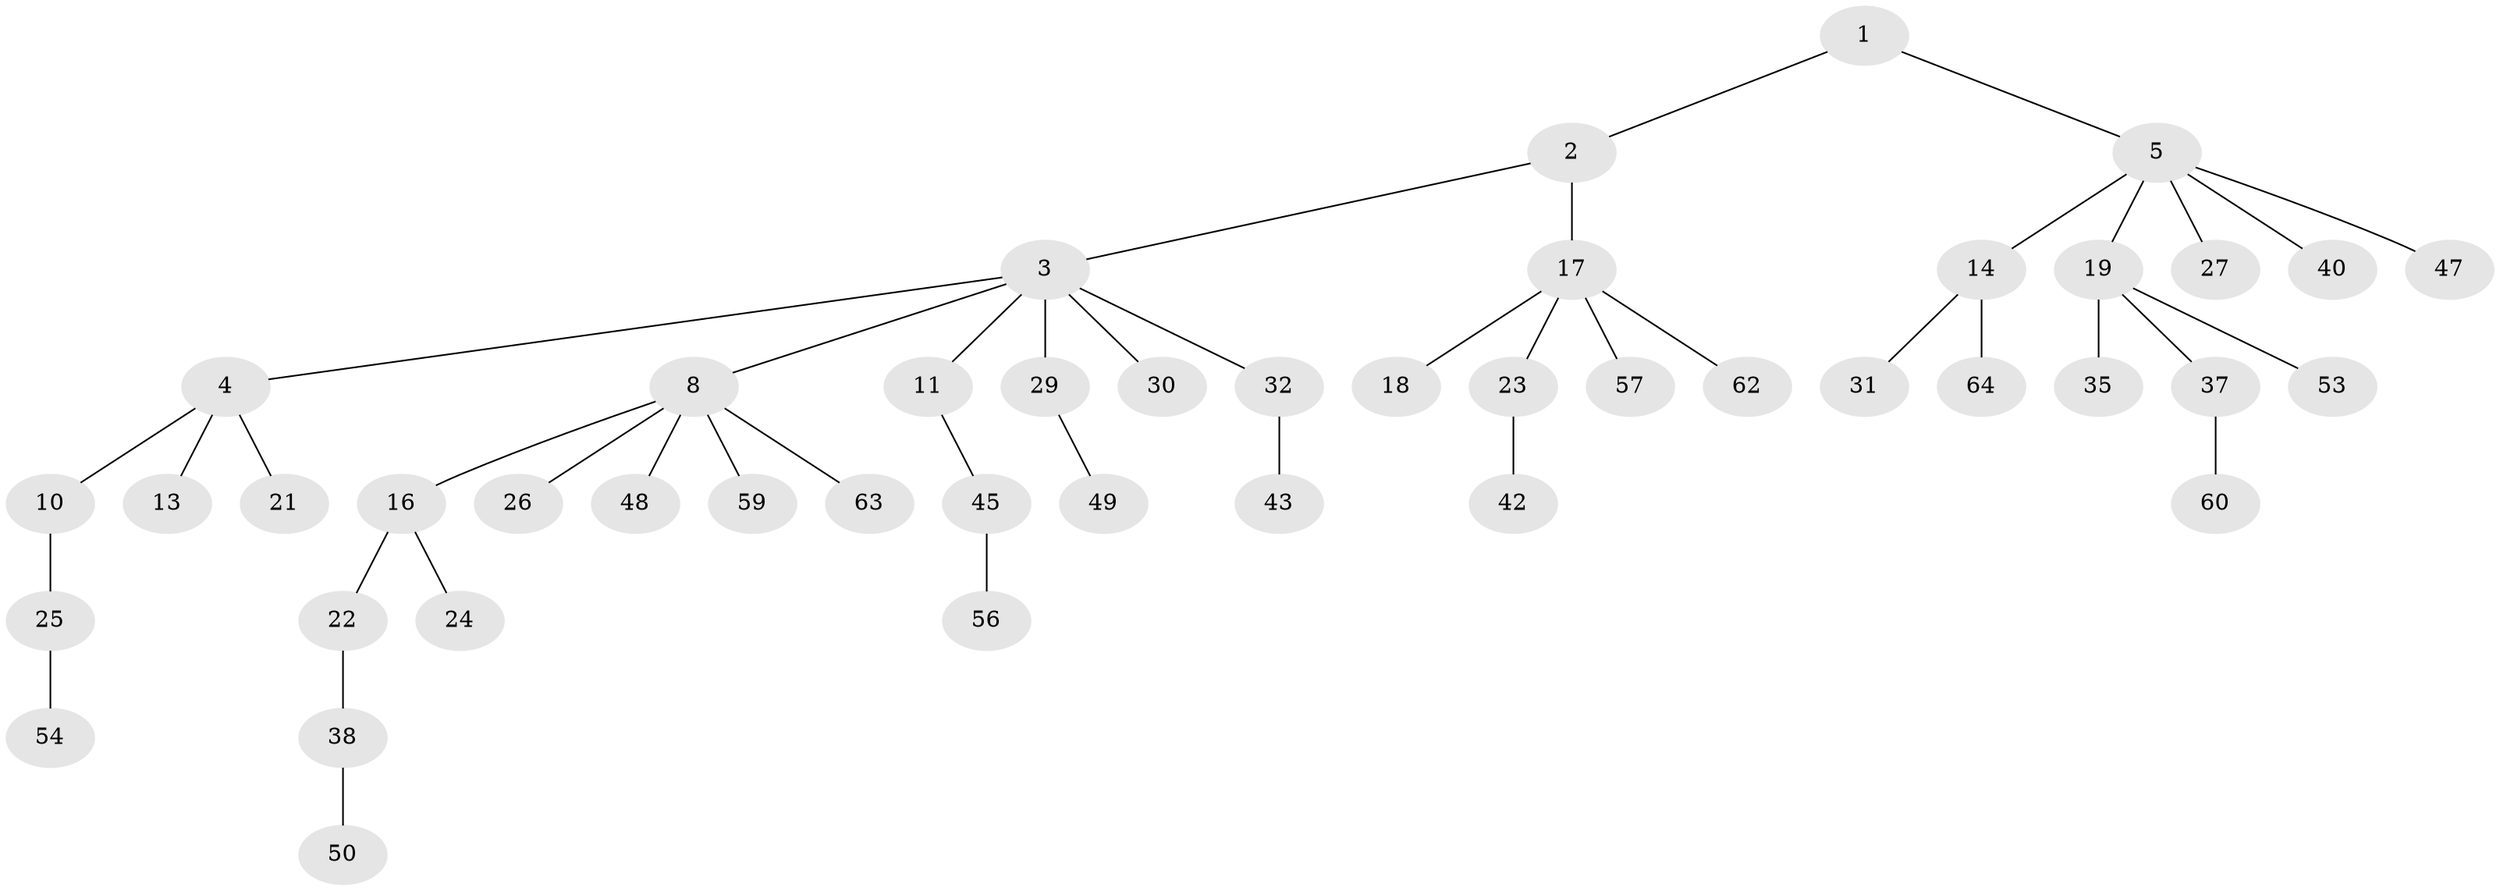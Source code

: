 // original degree distribution, {2: 0.375, 4: 0.03125, 3: 0.109375, 5: 0.03125, 6: 0.03125, 1: 0.421875}
// Generated by graph-tools (version 1.1) at 2025/42/03/06/25 10:42:05]
// undirected, 45 vertices, 44 edges
graph export_dot {
graph [start="1"]
  node [color=gray90,style=filled];
  1;
  2 [super="+46"];
  3 [super="+7"];
  4 [super="+6"];
  5 [super="+9"];
  8 [super="+15"];
  10 [super="+12"];
  11 [super="+28"];
  13;
  14 [super="+20"];
  16;
  17 [super="+55"];
  18;
  19 [super="+34"];
  21 [super="+58"];
  22 [super="+33"];
  23;
  24 [super="+44"];
  25 [super="+41"];
  26;
  27;
  29;
  30;
  31;
  32 [super="+36"];
  35;
  37 [super="+52"];
  38 [super="+39"];
  40;
  42;
  43;
  45 [super="+51"];
  47;
  48;
  49 [super="+61"];
  50;
  53;
  54;
  56;
  57;
  59;
  60;
  62;
  63;
  64;
  1 -- 2;
  1 -- 5;
  2 -- 3;
  2 -- 17;
  3 -- 4;
  3 -- 29;
  3 -- 32;
  3 -- 8;
  3 -- 11;
  3 -- 30;
  4 -- 21;
  4 -- 10;
  4 -- 13;
  5 -- 19;
  5 -- 40;
  5 -- 27;
  5 -- 14;
  5 -- 47;
  8 -- 59;
  8 -- 16;
  8 -- 48;
  8 -- 26;
  8 -- 63;
  10 -- 25;
  11 -- 45;
  14 -- 64;
  14 -- 31;
  16 -- 22;
  16 -- 24;
  17 -- 18;
  17 -- 23;
  17 -- 57;
  17 -- 62;
  19 -- 53;
  19 -- 35;
  19 -- 37;
  22 -- 38;
  23 -- 42;
  25 -- 54;
  29 -- 49;
  32 -- 43;
  37 -- 60;
  38 -- 50;
  45 -- 56;
}
